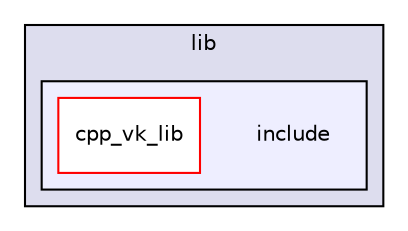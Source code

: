 digraph "include" {
  compound=true
  node [ fontsize="10", fontname="Helvetica"];
  edge [ labelfontsize="10", labelfontname="Helvetica"];
  subgraph clusterdir_97aefd0d527b934f1d99a682da8fe6a9 {
    graph [ bgcolor="#ddddee", pencolor="black", label="lib" fontname="Helvetica", fontsize="10", URL="dir_97aefd0d527b934f1d99a682da8fe6a9.html"]
  subgraph clusterdir_5a30104352ef4255dc24354b02eb2d20 {
    graph [ bgcolor="#eeeeff", pencolor="black", label="" URL="dir_5a30104352ef4255dc24354b02eb2d20.html"];
    dir_5a30104352ef4255dc24354b02eb2d20 [shape=plaintext label="include"];
  dir_ff8df762ee7a92ae5aae7a0c53291ef2 [shape=box label="cpp_vk_lib" fillcolor="white" style="filled" color="red" URL="dir_ff8df762ee7a92ae5aae7a0c53291ef2.html"];
  }
  }
}
